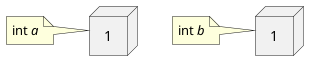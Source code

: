 @startuml tilldelning-av-värden-2
node 1 as a
note left of a : int <i>a</i>

node 1 as b
note left of b : int <i>b</i>
@enduml
